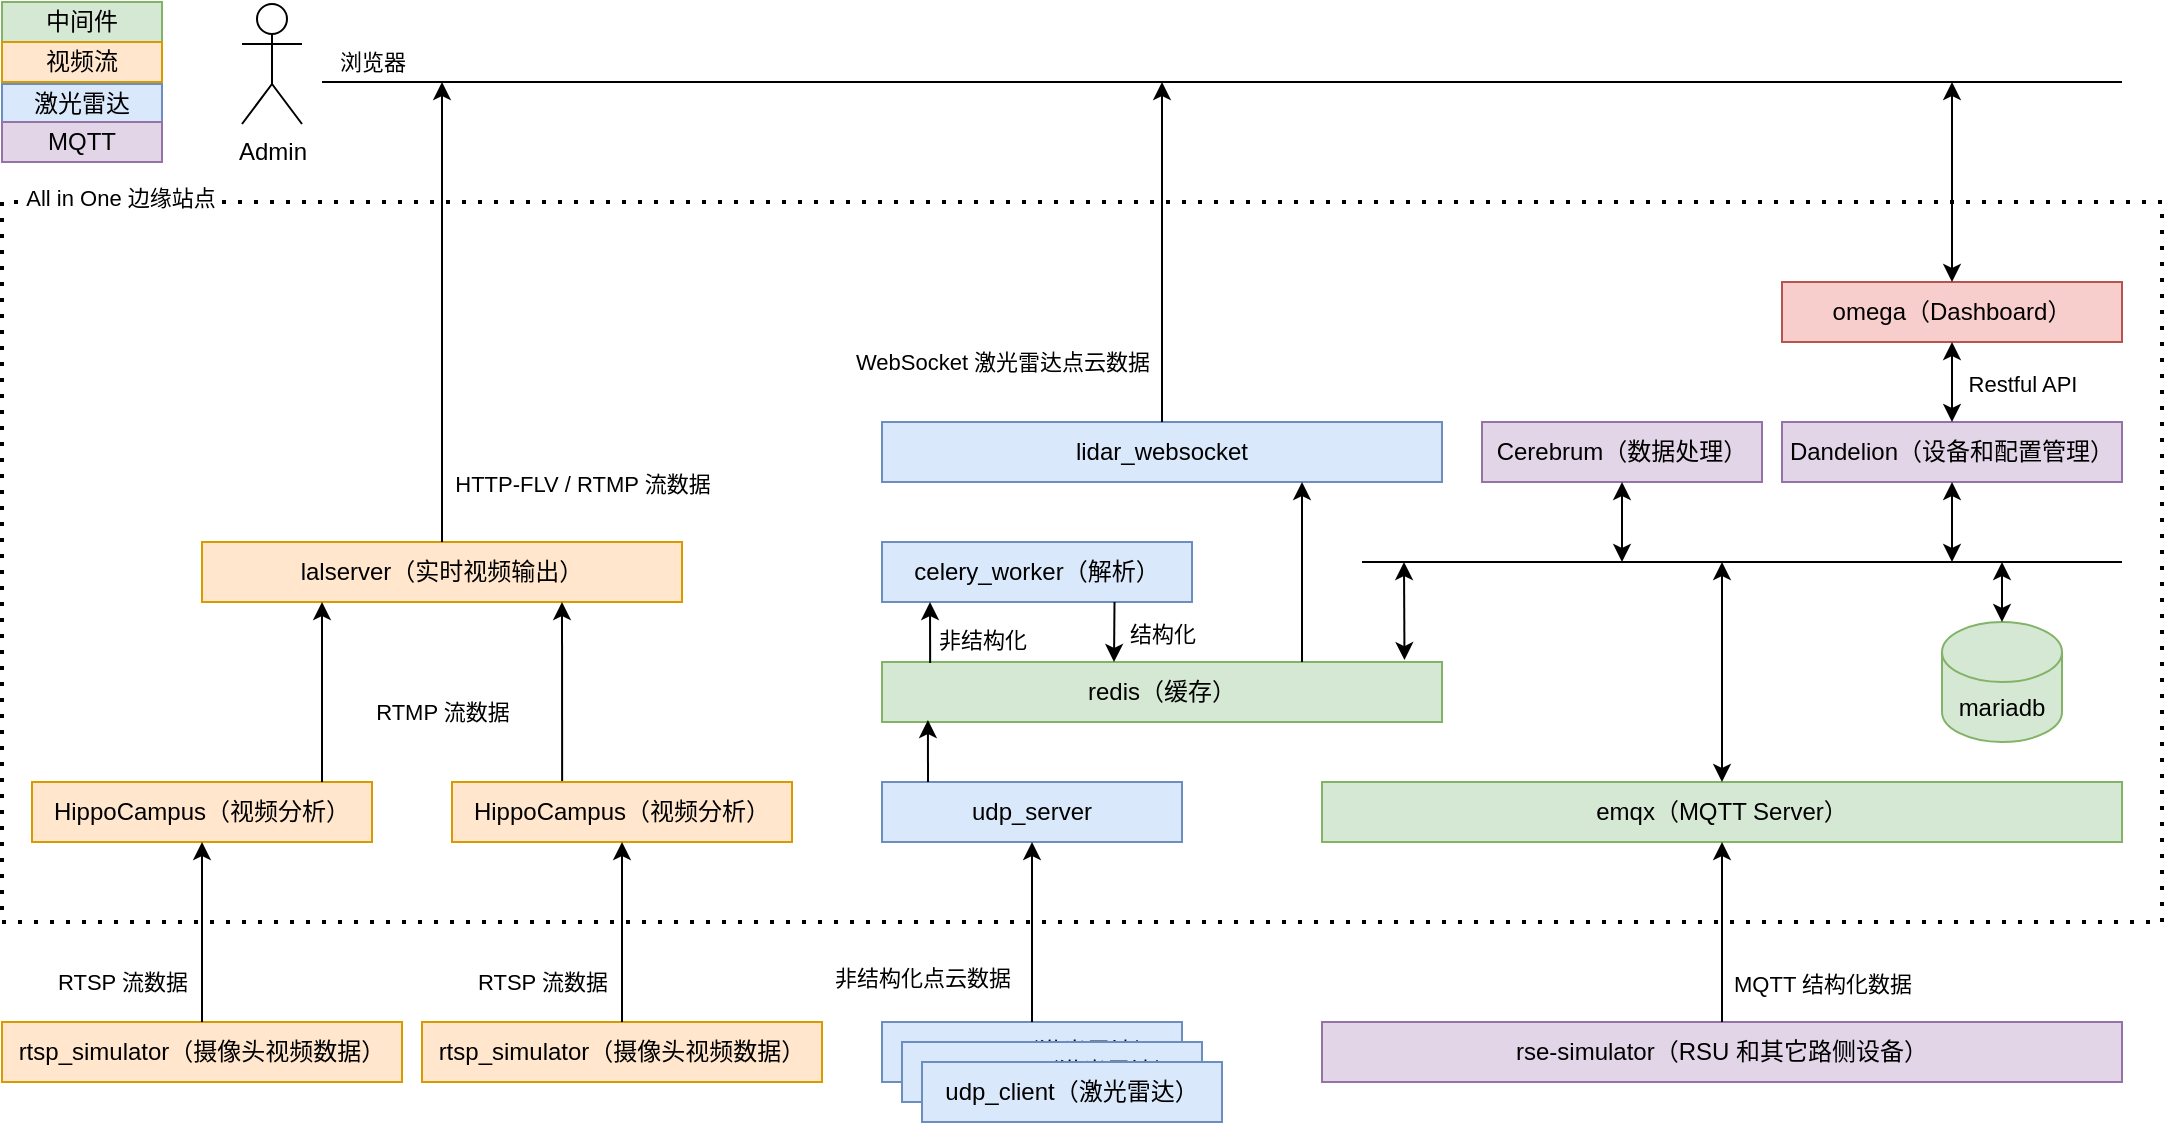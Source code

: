 <mxfile version="20.3.0" type="device"><diagram id="R4nVMdrrn0Yf84N8K09i" name="Page-1"><mxGraphModel dx="1187" dy="853" grid="1" gridSize="10" guides="1" tooltips="1" connect="1" arrows="1" fold="1" page="1" pageScale="1" pageWidth="850" pageHeight="1100" math="0" shadow="0"><root><mxCell id="0"/><mxCell id="1" parent="0"/><mxCell id="p6AYMFhOJ9YG2E-_DnDI-4" value="rtsp_simulator（摄像头视频数据）" style="rounded=0;whiteSpace=wrap;html=1;fillColor=#ffe6cc;strokeColor=#d79b00;" vertex="1" parent="1"><mxGeometry x="40" y="730" width="200" height="30" as="geometry"/></mxCell><mxCell id="p6AYMFhOJ9YG2E-_DnDI-6" value="HippoCampus（视频分析）" style="rounded=0;whiteSpace=wrap;html=1;fillColor=#ffe6cc;strokeColor=#d79b00;" vertex="1" parent="1"><mxGeometry x="55" y="610" width="170" height="30" as="geometry"/></mxCell><mxCell id="p6AYMFhOJ9YG2E-_DnDI-7" value="" style="endArrow=classic;html=1;rounded=0;exitX=0.5;exitY=0;exitDx=0;exitDy=0;entryX=0.5;entryY=1;entryDx=0;entryDy=0;" edge="1" parent="1" source="p6AYMFhOJ9YG2E-_DnDI-4" target="p6AYMFhOJ9YG2E-_DnDI-6"><mxGeometry width="50" height="50" relative="1" as="geometry"><mxPoint x="320" y="670" as="sourcePoint"/><mxPoint x="370" y="620" as="targetPoint"/></mxGeometry></mxCell><mxCell id="p6AYMFhOJ9YG2E-_DnDI-15" value="RTSP 流数据" style="edgeLabel;html=1;align=center;verticalAlign=middle;resizable=0;points=[];" vertex="1" connectable="0" parent="p6AYMFhOJ9YG2E-_DnDI-7"><mxGeometry x="-0.522" y="1" relative="1" as="geometry"><mxPoint x="-39" y="1" as="offset"/></mxGeometry></mxCell><mxCell id="p6AYMFhOJ9YG2E-_DnDI-14" value="lalserver（实时视频输出）" style="rounded=0;whiteSpace=wrap;html=1;fillColor=#ffe6cc;strokeColor=#d79b00;" vertex="1" parent="1"><mxGeometry x="140" y="490" width="240" height="30" as="geometry"/></mxCell><mxCell id="p6AYMFhOJ9YG2E-_DnDI-16" value="rtsp_simulator（摄像头视频数据）" style="rounded=0;whiteSpace=wrap;html=1;fillColor=#ffe6cc;strokeColor=#d79b00;" vertex="1" parent="1"><mxGeometry x="250" y="730" width="200" height="30" as="geometry"/></mxCell><mxCell id="p6AYMFhOJ9YG2E-_DnDI-17" value="HippoCampus（视频分析）" style="rounded=0;whiteSpace=wrap;html=1;fillColor=#ffe6cc;strokeColor=#d79b00;" vertex="1" parent="1"><mxGeometry x="265" y="610" width="170" height="30" as="geometry"/></mxCell><mxCell id="p6AYMFhOJ9YG2E-_DnDI-18" value="" style="endArrow=classic;html=1;rounded=0;exitX=0.5;exitY=0;exitDx=0;exitDy=0;entryX=0.5;entryY=1;entryDx=0;entryDy=0;" edge="1" parent="1" source="p6AYMFhOJ9YG2E-_DnDI-16" target="p6AYMFhOJ9YG2E-_DnDI-17"><mxGeometry width="50" height="50" relative="1" as="geometry"><mxPoint x="530" y="670" as="sourcePoint"/><mxPoint x="580" y="620" as="targetPoint"/></mxGeometry></mxCell><mxCell id="p6AYMFhOJ9YG2E-_DnDI-19" value="RTSP 流数据" style="edgeLabel;html=1;align=center;verticalAlign=middle;resizable=0;points=[];" vertex="1" connectable="0" parent="p6AYMFhOJ9YG2E-_DnDI-18"><mxGeometry x="-0.522" y="1" relative="1" as="geometry"><mxPoint x="-39" y="1" as="offset"/></mxGeometry></mxCell><mxCell id="p6AYMFhOJ9YG2E-_DnDI-22" value="" style="endArrow=classic;html=1;rounded=0;entryX=0.25;entryY=1;entryDx=0;entryDy=0;" edge="1" parent="1" target="p6AYMFhOJ9YG2E-_DnDI-14"><mxGeometry width="50" height="50" relative="1" as="geometry"><mxPoint x="200" y="610" as="sourcePoint"/><mxPoint x="450" y="460" as="targetPoint"/></mxGeometry></mxCell><mxCell id="p6AYMFhOJ9YG2E-_DnDI-25" value="RTMP 流数据" style="edgeLabel;html=1;align=center;verticalAlign=middle;resizable=0;points=[];" vertex="1" connectable="0" parent="p6AYMFhOJ9YG2E-_DnDI-22"><mxGeometry x="-0.217" y="-2" relative="1" as="geometry"><mxPoint x="58" as="offset"/></mxGeometry></mxCell><mxCell id="p6AYMFhOJ9YG2E-_DnDI-23" value="" style="endArrow=classic;html=1;rounded=0;entryX=0.75;entryY=1;entryDx=0;entryDy=0;exitX=0.324;exitY=-0.017;exitDx=0;exitDy=0;exitPerimeter=0;" edge="1" parent="1" source="p6AYMFhOJ9YG2E-_DnDI-17" target="p6AYMFhOJ9YG2E-_DnDI-14"><mxGeometry width="50" height="50" relative="1" as="geometry"><mxPoint x="490" y="540" as="sourcePoint"/><mxPoint x="450" y="460" as="targetPoint"/></mxGeometry></mxCell><mxCell id="p6AYMFhOJ9YG2E-_DnDI-26" value="Admin" style="shape=umlActor;verticalLabelPosition=bottom;verticalAlign=top;html=1;outlineConnect=0;" vertex="1" parent="1"><mxGeometry x="160" y="221" width="30" height="60" as="geometry"/></mxCell><mxCell id="p6AYMFhOJ9YG2E-_DnDI-27" value="" style="endArrow=classic;html=1;rounded=0;exitX=0.5;exitY=0;exitDx=0;exitDy=0;" edge="1" parent="1" source="p6AYMFhOJ9YG2E-_DnDI-14"><mxGeometry width="50" height="50" relative="1" as="geometry"><mxPoint x="400" y="510" as="sourcePoint"/><mxPoint x="260" y="260" as="targetPoint"/></mxGeometry></mxCell><mxCell id="p6AYMFhOJ9YG2E-_DnDI-30" value="HTTP-FLV / RTMP 流数据" style="edgeLabel;html=1;align=center;verticalAlign=middle;resizable=0;points=[];" vertex="1" connectable="0" parent="p6AYMFhOJ9YG2E-_DnDI-27"><mxGeometry x="-0.373" y="-2" relative="1" as="geometry"><mxPoint x="68" y="43" as="offset"/></mxGeometry></mxCell><mxCell id="p6AYMFhOJ9YG2E-_DnDI-31" value="" style="endArrow=none;html=1;rounded=0;" edge="1" parent="1"><mxGeometry width="50" height="50" relative="1" as="geometry"><mxPoint x="200" y="260" as="sourcePoint"/><mxPoint x="1100" y="260" as="targetPoint"/></mxGeometry></mxCell><mxCell id="p6AYMFhOJ9YG2E-_DnDI-86" value="浏览器" style="edgeLabel;html=1;align=center;verticalAlign=middle;resizable=0;points=[];" vertex="1" connectable="0" parent="p6AYMFhOJ9YG2E-_DnDI-31"><mxGeometry x="-0.952" y="2" relative="1" as="geometry"><mxPoint x="3" y="-8" as="offset"/></mxGeometry></mxCell><mxCell id="p6AYMFhOJ9YG2E-_DnDI-34" value="udp_server" style="rounded=0;whiteSpace=wrap;html=1;fillColor=#dae8fc;strokeColor=#6c8ebf;" vertex="1" parent="1"><mxGeometry x="480" y="610" width="150" height="30" as="geometry"/></mxCell><mxCell id="p6AYMFhOJ9YG2E-_DnDI-35" value="udp_client（激光雷达）" style="rounded=0;whiteSpace=wrap;html=1;fillColor=#dae8fc;strokeColor=#6c8ebf;" vertex="1" parent="1"><mxGeometry x="480" y="730" width="150" height="30" as="geometry"/></mxCell><mxCell id="p6AYMFhOJ9YG2E-_DnDI-36" value="udp_client（激光雷达）" style="rounded=0;whiteSpace=wrap;html=1;fillColor=#dae8fc;strokeColor=#6c8ebf;" vertex="1" parent="1"><mxGeometry x="490" y="740" width="150" height="30" as="geometry"/></mxCell><mxCell id="p6AYMFhOJ9YG2E-_DnDI-37" value="udp_client（激光雷达）" style="rounded=0;whiteSpace=wrap;html=1;fillColor=#dae8fc;strokeColor=#6c8ebf;" vertex="1" parent="1"><mxGeometry x="500" y="750" width="150" height="30" as="geometry"/></mxCell><mxCell id="p6AYMFhOJ9YG2E-_DnDI-38" value="" style="endArrow=classic;html=1;rounded=0;exitX=0.5;exitY=0;exitDx=0;exitDy=0;entryX=0.5;entryY=1;entryDx=0;entryDy=0;" edge="1" parent="1" source="p6AYMFhOJ9YG2E-_DnDI-35" target="p6AYMFhOJ9YG2E-_DnDI-34"><mxGeometry width="50" height="50" relative="1" as="geometry"><mxPoint x="400" y="550" as="sourcePoint"/><mxPoint x="450" y="500" as="targetPoint"/></mxGeometry></mxCell><mxCell id="p6AYMFhOJ9YG2E-_DnDI-40" value="非结构化点云数据" style="edgeLabel;html=1;align=center;verticalAlign=middle;resizable=0;points=[];" vertex="1" connectable="0" parent="p6AYMFhOJ9YG2E-_DnDI-38"><mxGeometry x="-0.511" relative="1" as="geometry"><mxPoint x="-55" as="offset"/></mxGeometry></mxCell><mxCell id="p6AYMFhOJ9YG2E-_DnDI-41" value="celery_worker（解析）" style="rounded=0;whiteSpace=wrap;html=1;fillColor=#dae8fc;strokeColor=#6c8ebf;" vertex="1" parent="1"><mxGeometry x="480" y="490" width="155" height="30" as="geometry"/></mxCell><mxCell id="p6AYMFhOJ9YG2E-_DnDI-43" value="redis（缓存）" style="rounded=0;whiteSpace=wrap;html=1;fillColor=#d5e8d4;strokeColor=#82b366;" vertex="1" parent="1"><mxGeometry x="480" y="550" width="280" height="30" as="geometry"/></mxCell><mxCell id="p6AYMFhOJ9YG2E-_DnDI-44" value="rse-simulator（RSU 和其它路侧设备）" style="rounded=0;whiteSpace=wrap;html=1;fillColor=#e1d5e7;strokeColor=#9673a6;" vertex="1" parent="1"><mxGeometry x="700" y="730" width="400" height="30" as="geometry"/></mxCell><mxCell id="p6AYMFhOJ9YG2E-_DnDI-45" value="emqx（MQTT Server）" style="rounded=0;whiteSpace=wrap;html=1;fillColor=#d5e8d4;strokeColor=#82b366;" vertex="1" parent="1"><mxGeometry x="700" y="610" width="400" height="30" as="geometry"/></mxCell><mxCell id="p6AYMFhOJ9YG2E-_DnDI-46" value="" style="endArrow=classic;html=1;rounded=0;exitX=0.5;exitY=0;exitDx=0;exitDy=0;entryX=0.5;entryY=1;entryDx=0;entryDy=0;" edge="1" parent="1" source="p6AYMFhOJ9YG2E-_DnDI-44" target="p6AYMFhOJ9YG2E-_DnDI-45"><mxGeometry width="50" height="50" relative="1" as="geometry"><mxPoint x="460" y="540" as="sourcePoint"/><mxPoint x="510" y="490" as="targetPoint"/></mxGeometry></mxCell><mxCell id="p6AYMFhOJ9YG2E-_DnDI-78" value="MQTT 结构化数据" style="edgeLabel;html=1;align=center;verticalAlign=middle;resizable=0;points=[];" vertex="1" connectable="0" parent="p6AYMFhOJ9YG2E-_DnDI-46"><mxGeometry x="-0.344" y="1" relative="1" as="geometry"><mxPoint x="51" y="10" as="offset"/></mxGeometry></mxCell><mxCell id="p6AYMFhOJ9YG2E-_DnDI-49" value="lidar_websocket" style="rounded=0;whiteSpace=wrap;html=1;fillColor=#dae8fc;strokeColor=#6c8ebf;" vertex="1" parent="1"><mxGeometry x="480" y="430" width="280" height="30" as="geometry"/></mxCell><mxCell id="p6AYMFhOJ9YG2E-_DnDI-51" value="" style="endArrow=classic;html=1;rounded=0;exitX=0.5;exitY=0;exitDx=0;exitDy=0;" edge="1" parent="1" source="p6AYMFhOJ9YG2E-_DnDI-49"><mxGeometry width="50" height="50" relative="1" as="geometry"><mxPoint x="460" y="540" as="sourcePoint"/><mxPoint x="620" y="260" as="targetPoint"/></mxGeometry></mxCell><mxCell id="p6AYMFhOJ9YG2E-_DnDI-52" value="WebSocket 激光雷达点云数据" style="edgeLabel;html=1;align=center;verticalAlign=middle;resizable=0;points=[];" vertex="1" connectable="0" parent="p6AYMFhOJ9YG2E-_DnDI-51"><mxGeometry x="-0.612" y="-2" relative="1" as="geometry"><mxPoint x="-82" y="3" as="offset"/></mxGeometry></mxCell><mxCell id="p6AYMFhOJ9YG2E-_DnDI-53" value="" style="endArrow=classic;html=1;rounded=0;entryX=0.082;entryY=0.967;entryDx=0;entryDy=0;entryPerimeter=0;" edge="1" parent="1" target="p6AYMFhOJ9YG2E-_DnDI-43"><mxGeometry width="50" height="50" relative="1" as="geometry"><mxPoint x="503" y="610" as="sourcePoint"/><mxPoint x="510" y="490" as="targetPoint"/></mxGeometry></mxCell><mxCell id="p6AYMFhOJ9YG2E-_DnDI-55" value="" style="endArrow=classic;html=1;rounded=0;exitX=0.086;exitY=0.017;exitDx=0;exitDy=0;exitPerimeter=0;" edge="1" parent="1" source="p6AYMFhOJ9YG2E-_DnDI-43"><mxGeometry width="50" height="50" relative="1" as="geometry"><mxPoint x="570" y="530" as="sourcePoint"/><mxPoint x="504" y="520" as="targetPoint"/></mxGeometry></mxCell><mxCell id="p6AYMFhOJ9YG2E-_DnDI-57" value="非结构化" style="edgeLabel;html=1;align=center;verticalAlign=middle;resizable=0;points=[];" vertex="1" connectable="0" parent="p6AYMFhOJ9YG2E-_DnDI-55"><mxGeometry x="-0.213" y="-2" relative="1" as="geometry"><mxPoint x="24" as="offset"/></mxGeometry></mxCell><mxCell id="p6AYMFhOJ9YG2E-_DnDI-56" value="" style="endArrow=classic;html=1;rounded=0;exitX=0.75;exitY=1;exitDx=0;exitDy=0;" edge="1" parent="1" source="p6AYMFhOJ9YG2E-_DnDI-41"><mxGeometry width="50" height="50" relative="1" as="geometry"><mxPoint x="570" y="530" as="sourcePoint"/><mxPoint x="596" y="550" as="targetPoint"/></mxGeometry></mxCell><mxCell id="p6AYMFhOJ9YG2E-_DnDI-58" value="结构化" style="edgeLabel;html=1;align=center;verticalAlign=middle;resizable=0;points=[];" vertex="1" connectable="0" parent="p6AYMFhOJ9YG2E-_DnDI-56"><mxGeometry x="0.033" y="1" relative="1" as="geometry"><mxPoint x="23" as="offset"/></mxGeometry></mxCell><mxCell id="p6AYMFhOJ9YG2E-_DnDI-59" value="" style="endArrow=classic;html=1;rounded=0;exitX=0.75;exitY=0;exitDx=0;exitDy=0;entryX=0.75;entryY=1;entryDx=0;entryDy=0;" edge="1" parent="1" source="p6AYMFhOJ9YG2E-_DnDI-43" target="p6AYMFhOJ9YG2E-_DnDI-49"><mxGeometry width="50" height="50" relative="1" as="geometry"><mxPoint x="570" y="530" as="sourcePoint"/><mxPoint x="620" y="480" as="targetPoint"/></mxGeometry></mxCell><mxCell id="p6AYMFhOJ9YG2E-_DnDI-61" value="Dandelion（设备和配置管理）" style="rounded=0;whiteSpace=wrap;html=1;fillColor=#e1d5e7;strokeColor=#9673a6;" vertex="1" parent="1"><mxGeometry x="930" y="430" width="170" height="30" as="geometry"/></mxCell><mxCell id="p6AYMFhOJ9YG2E-_DnDI-62" value="Cerebrum（数据处理）" style="rounded=0;whiteSpace=wrap;html=1;fillColor=#e1d5e7;strokeColor=#9673a6;" vertex="1" parent="1"><mxGeometry x="780" y="430" width="140" height="30" as="geometry"/></mxCell><mxCell id="p6AYMFhOJ9YG2E-_DnDI-63" value="mariadb" style="shape=cylinder3;whiteSpace=wrap;html=1;boundedLbl=1;backgroundOutline=1;size=15;fillColor=#d5e8d4;strokeColor=#82b366;" vertex="1" parent="1"><mxGeometry x="1010" y="530" width="60" height="60" as="geometry"/></mxCell><mxCell id="p6AYMFhOJ9YG2E-_DnDI-65" value="" style="endArrow=none;html=1;rounded=0;" edge="1" parent="1"><mxGeometry width="50" height="50" relative="1" as="geometry"><mxPoint x="720" y="500" as="sourcePoint"/><mxPoint x="1100" y="500" as="targetPoint"/></mxGeometry></mxCell><mxCell id="p6AYMFhOJ9YG2E-_DnDI-67" value="" style="endArrow=classic;startArrow=classic;html=1;rounded=0;exitX=0.933;exitY=-0.032;exitDx=0;exitDy=0;exitPerimeter=0;" edge="1" parent="1" source="p6AYMFhOJ9YG2E-_DnDI-43"><mxGeometry width="50" height="50" relative="1" as="geometry"><mxPoint x="820" y="610" as="sourcePoint"/><mxPoint x="741" y="500" as="targetPoint"/></mxGeometry></mxCell><mxCell id="p6AYMFhOJ9YG2E-_DnDI-68" value="" style="endArrow=classic;startArrow=classic;html=1;rounded=0;exitX=0.5;exitY=0;exitDx=0;exitDy=0;" edge="1" parent="1" source="p6AYMFhOJ9YG2E-_DnDI-45"><mxGeometry width="50" height="50" relative="1" as="geometry"><mxPoint x="820" y="610" as="sourcePoint"/><mxPoint x="900" y="500" as="targetPoint"/></mxGeometry></mxCell><mxCell id="p6AYMFhOJ9YG2E-_DnDI-69" value="" style="endArrow=classic;startArrow=classic;html=1;rounded=0;exitX=0.5;exitY=0;exitDx=0;exitDy=0;exitPerimeter=0;" edge="1" parent="1" source="p6AYMFhOJ9YG2E-_DnDI-63"><mxGeometry width="50" height="50" relative="1" as="geometry"><mxPoint x="820" y="610" as="sourcePoint"/><mxPoint x="1040" y="500" as="targetPoint"/></mxGeometry></mxCell><mxCell id="p6AYMFhOJ9YG2E-_DnDI-70" value="" style="endArrow=classic;startArrow=classic;html=1;rounded=0;entryX=0.5;entryY=1;entryDx=0;entryDy=0;" edge="1" parent="1" target="p6AYMFhOJ9YG2E-_DnDI-62"><mxGeometry width="50" height="50" relative="1" as="geometry"><mxPoint x="850" y="500" as="sourcePoint"/><mxPoint x="870" y="560" as="targetPoint"/></mxGeometry></mxCell><mxCell id="p6AYMFhOJ9YG2E-_DnDI-71" value="" style="endArrow=classic;startArrow=classic;html=1;rounded=0;exitX=0.5;exitY=1;exitDx=0;exitDy=0;" edge="1" parent="1" source="p6AYMFhOJ9YG2E-_DnDI-61"><mxGeometry width="50" height="50" relative="1" as="geometry"><mxPoint x="1040" y="500" as="sourcePoint"/><mxPoint x="1015" y="500" as="targetPoint"/></mxGeometry></mxCell><mxCell id="p6AYMFhOJ9YG2E-_DnDI-74" value="omega（Dashboard）" style="rounded=0;whiteSpace=wrap;html=1;fillColor=#f8cecc;strokeColor=#b85450;" vertex="1" parent="1"><mxGeometry x="930" y="360" width="170" height="30" as="geometry"/></mxCell><mxCell id="p6AYMFhOJ9YG2E-_DnDI-75" value="" style="endArrow=classic;startArrow=classic;html=1;rounded=0;exitX=0.5;exitY=0;exitDx=0;exitDy=0;" edge="1" parent="1" source="p6AYMFhOJ9YG2E-_DnDI-74"><mxGeometry width="50" height="50" relative="1" as="geometry"><mxPoint x="780" y="430" as="sourcePoint"/><mxPoint x="1015" y="260" as="targetPoint"/></mxGeometry></mxCell><mxCell id="p6AYMFhOJ9YG2E-_DnDI-76" value="" style="endArrow=classic;startArrow=classic;html=1;rounded=0;entryX=0.5;entryY=1;entryDx=0;entryDy=0;exitX=0.5;exitY=0;exitDx=0;exitDy=0;" edge="1" parent="1" source="p6AYMFhOJ9YG2E-_DnDI-61" target="p6AYMFhOJ9YG2E-_DnDI-74"><mxGeometry width="50" height="50" relative="1" as="geometry"><mxPoint x="780" y="430" as="sourcePoint"/><mxPoint x="830" y="380" as="targetPoint"/></mxGeometry></mxCell><mxCell id="p6AYMFhOJ9YG2E-_DnDI-77" value="Restful API" style="edgeLabel;html=1;align=center;verticalAlign=middle;resizable=0;points=[];" vertex="1" connectable="0" parent="p6AYMFhOJ9YG2E-_DnDI-76"><mxGeometry x="-0.048" y="-1" relative="1" as="geometry"><mxPoint x="34" as="offset"/></mxGeometry></mxCell><mxCell id="p6AYMFhOJ9YG2E-_DnDI-80" value="" style="endArrow=none;dashed=1;html=1;dashPattern=1 3;strokeWidth=2;rounded=0;" edge="1" parent="1"><mxGeometry width="50" height="50" relative="1" as="geometry"><mxPoint x="40" y="680" as="sourcePoint"/><mxPoint x="40" y="680" as="targetPoint"/><Array as="points"><mxPoint x="1120" y="680"/><mxPoint x="1120" y="320"/><mxPoint x="40" y="320"/></Array></mxGeometry></mxCell><mxCell id="p6AYMFhOJ9YG2E-_DnDI-81" value="All in One 边缘站点" style="edgeLabel;html=1;align=center;verticalAlign=middle;resizable=0;points=[];" vertex="1" connectable="0" parent="p6AYMFhOJ9YG2E-_DnDI-80"><mxGeometry x="0.736" y="-2" relative="1" as="geometry"><mxPoint x="39" as="offset"/></mxGeometry></mxCell><mxCell id="p6AYMFhOJ9YG2E-_DnDI-82" value="中间件" style="rounded=0;whiteSpace=wrap;html=1;fillColor=#d5e8d4;strokeColor=#82b366;" vertex="1" parent="1"><mxGeometry x="40" y="220" width="80" height="20" as="geometry"/></mxCell><mxCell id="p6AYMFhOJ9YG2E-_DnDI-83" value="视频流" style="rounded=0;whiteSpace=wrap;html=1;fillColor=#ffe6cc;strokeColor=#d79b00;" vertex="1" parent="1"><mxGeometry x="40" y="240" width="80" height="20" as="geometry"/></mxCell><mxCell id="p6AYMFhOJ9YG2E-_DnDI-84" value="激光雷达" style="rounded=0;whiteSpace=wrap;html=1;fillColor=#dae8fc;strokeColor=#6c8ebf;" vertex="1" parent="1"><mxGeometry x="40" y="261" width="80" height="20" as="geometry"/></mxCell><mxCell id="p6AYMFhOJ9YG2E-_DnDI-85" value="MQTT" style="rounded=0;whiteSpace=wrap;html=1;fillColor=#e1d5e7;strokeColor=#9673a6;" vertex="1" parent="1"><mxGeometry x="40" y="280" width="80" height="20" as="geometry"/></mxCell></root></mxGraphModel></diagram></mxfile>